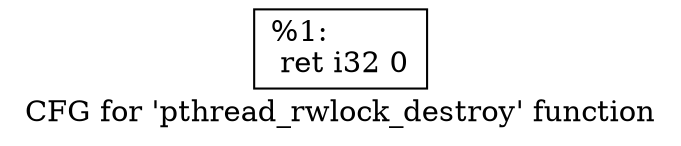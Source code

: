digraph "CFG for 'pthread_rwlock_destroy' function" {
	label="CFG for 'pthread_rwlock_destroy' function";

	Node0x1eec360 [shape=record,label="{%1:\l  ret i32 0\l}"];
}
